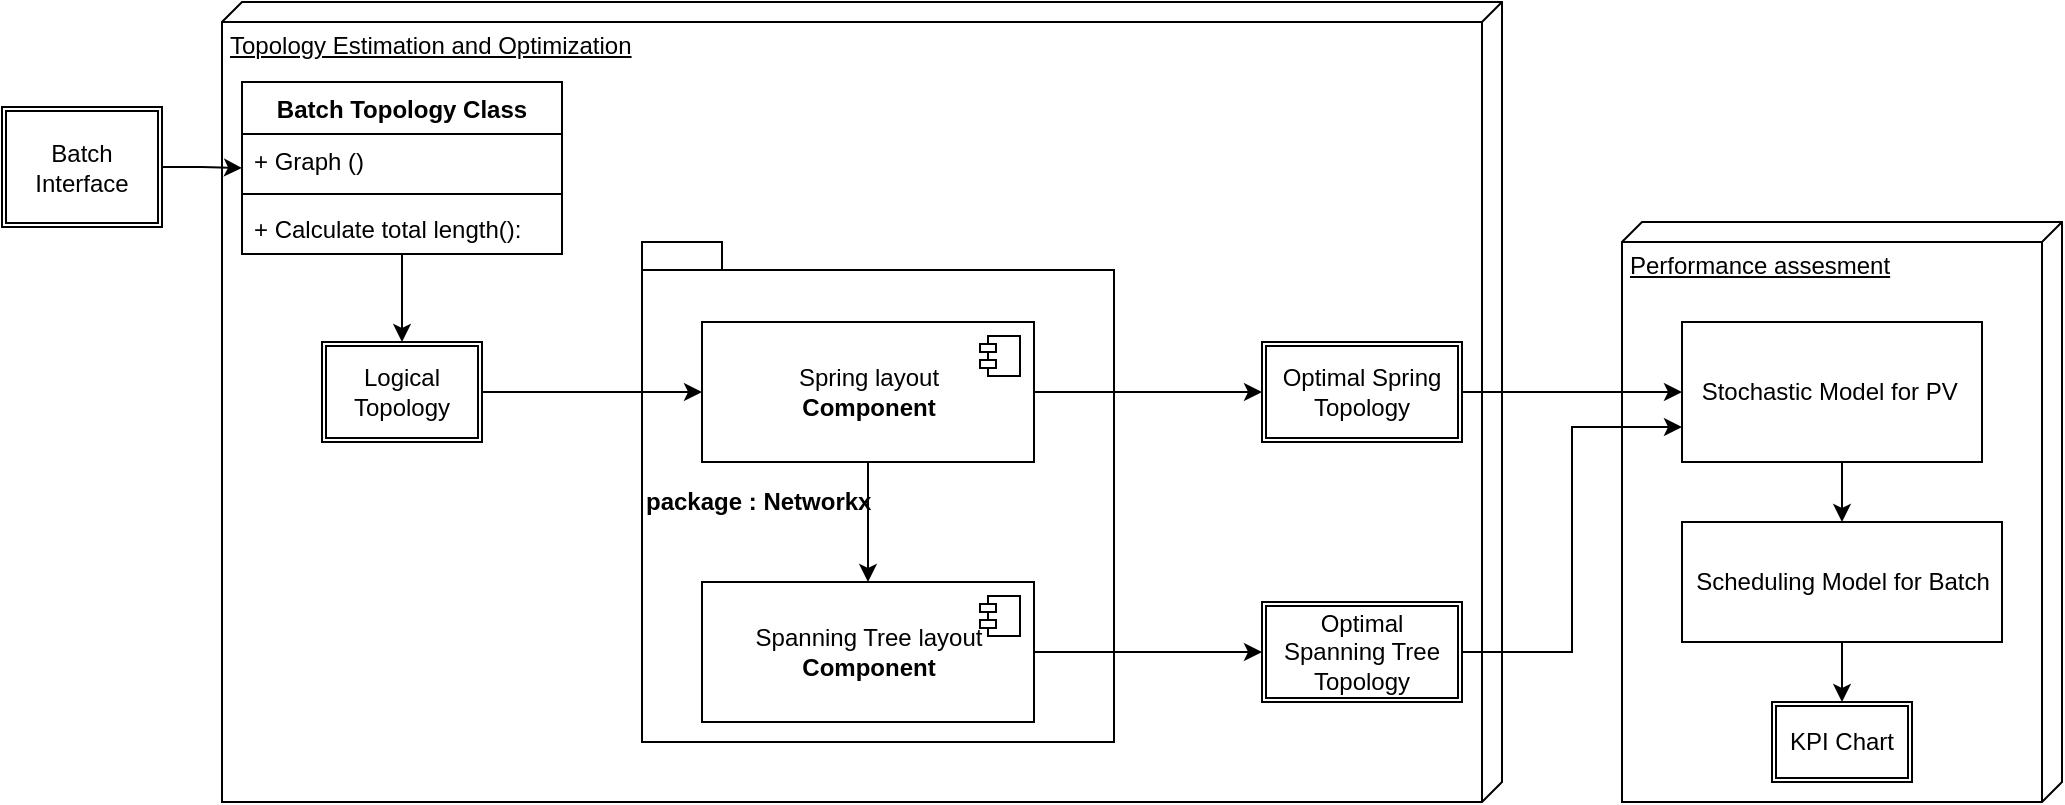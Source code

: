 <mxfile version="17.4.6" type="github">
  <diagram id="C5RBs43oDa-KdzZeNtuy" name="Page-1">
    <mxGraphModel dx="1486" dy="873" grid="1" gridSize="10" guides="1" tooltips="1" connect="1" arrows="1" fold="1" page="1" pageScale="1" pageWidth="827" pageHeight="1169" math="0" shadow="0">
      <root>
        <mxCell id="WIyWlLk6GJQsqaUBKTNV-0" />
        <mxCell id="WIyWlLk6GJQsqaUBKTNV-1" parent="WIyWlLk6GJQsqaUBKTNV-0" />
        <mxCell id="580THTsSkql1xGWtSYTH-1" value="Topology Estimation and Optimization" style="verticalAlign=top;align=left;spacingTop=8;spacingLeft=2;spacingRight=12;shape=cube;size=10;direction=south;fontStyle=4;html=1;" vertex="1" parent="WIyWlLk6GJQsqaUBKTNV-1">
          <mxGeometry x="220" y="390" width="640" height="400" as="geometry" />
        </mxCell>
        <mxCell id="580THTsSkql1xGWtSYTH-361" style="edgeStyle=orthogonalEdgeStyle;rounded=0;orthogonalLoop=1;jettySize=auto;html=1;exitX=1;exitY=0.5;exitDx=0;exitDy=0;entryX=0;entryY=0.5;entryDx=0;entryDy=0;" edge="1" parent="WIyWlLk6GJQsqaUBKTNV-1" source="580THTsSkql1xGWtSYTH-6" target="580THTsSkql1xGWtSYTH-356">
          <mxGeometry relative="1" as="geometry" />
        </mxCell>
        <mxCell id="580THTsSkql1xGWtSYTH-6" value="Batch Interface" style="shape=ext;double=1;rounded=0;whiteSpace=wrap;html=1;" vertex="1" parent="WIyWlLk6GJQsqaUBKTNV-1">
          <mxGeometry x="110" y="442.5" width="80" height="60" as="geometry" />
        </mxCell>
        <mxCell id="580THTsSkql1xGWtSYTH-7" value="Logical Topology" style="shape=ext;double=1;rounded=0;whiteSpace=wrap;html=1;" vertex="1" parent="WIyWlLk6GJQsqaUBKTNV-1">
          <mxGeometry x="270" y="560" width="80" height="50" as="geometry" />
        </mxCell>
        <mxCell id="580THTsSkql1xGWtSYTH-8" style="edgeStyle=orthogonalEdgeStyle;rounded=0;orthogonalLoop=1;jettySize=auto;html=1;exitX=0.5;exitY=1;exitDx=0;exitDy=0;" edge="1" parent="WIyWlLk6GJQsqaUBKTNV-1" source="580THTsSkql1xGWtSYTH-6" target="580THTsSkql1xGWtSYTH-6">
          <mxGeometry relative="1" as="geometry" />
        </mxCell>
        <mxCell id="580THTsSkql1xGWtSYTH-0" value="&lt;span&gt;package : Networkx&lt;/span&gt;" style="shape=folder;fontStyle=1;spacingTop=10;tabWidth=40;tabHeight=14;tabPosition=left;html=1;align=left;" vertex="1" parent="WIyWlLk6GJQsqaUBKTNV-1">
          <mxGeometry x="430" y="510" width="236" height="250" as="geometry" />
        </mxCell>
        <mxCell id="580THTsSkql1xGWtSYTH-9" style="edgeStyle=orthogonalEdgeStyle;rounded=0;orthogonalLoop=1;jettySize=auto;html=1;exitX=0.5;exitY=1;exitDx=0;exitDy=0;" edge="1" parent="WIyWlLk6GJQsqaUBKTNV-1" source="580THTsSkql1xGWtSYTH-7" target="580THTsSkql1xGWtSYTH-7">
          <mxGeometry relative="1" as="geometry" />
        </mxCell>
        <mxCell id="580THTsSkql1xGWtSYTH-372" style="edgeStyle=orthogonalEdgeStyle;rounded=0;orthogonalLoop=1;jettySize=auto;html=1;entryX=0;entryY=0.5;entryDx=0;entryDy=0;" edge="1" parent="WIyWlLk6GJQsqaUBKTNV-1" source="580THTsSkql1xGWtSYTH-4" target="580THTsSkql1xGWtSYTH-371">
          <mxGeometry relative="1" as="geometry" />
        </mxCell>
        <mxCell id="580THTsSkql1xGWtSYTH-4" value="Spanning Tree layout&lt;br&gt;&lt;b&gt;Component&lt;/b&gt;" style="html=1;dropTarget=0;" vertex="1" parent="WIyWlLk6GJQsqaUBKTNV-1">
          <mxGeometry x="460" y="680" width="166" height="70" as="geometry" />
        </mxCell>
        <mxCell id="580THTsSkql1xGWtSYTH-5" value="" style="shape=module;jettyWidth=8;jettyHeight=4;" vertex="1" parent="580THTsSkql1xGWtSYTH-4">
          <mxGeometry x="1" width="20" height="20" relative="1" as="geometry">
            <mxPoint x="-27" y="7" as="offset" />
          </mxGeometry>
        </mxCell>
        <mxCell id="580THTsSkql1xGWtSYTH-16" style="edgeStyle=orthogonalEdgeStyle;rounded=0;orthogonalLoop=1;jettySize=auto;html=1;exitX=0.5;exitY=1;exitDx=0;exitDy=0;entryX=0.5;entryY=0;entryDx=0;entryDy=0;" edge="1" parent="WIyWlLk6GJQsqaUBKTNV-1" source="580THTsSkql1xGWtSYTH-2" target="580THTsSkql1xGWtSYTH-4">
          <mxGeometry relative="1" as="geometry" />
        </mxCell>
        <mxCell id="580THTsSkql1xGWtSYTH-370" style="edgeStyle=orthogonalEdgeStyle;rounded=0;orthogonalLoop=1;jettySize=auto;html=1;exitX=1;exitY=0.5;exitDx=0;exitDy=0;entryX=0;entryY=0.5;entryDx=0;entryDy=0;" edge="1" parent="WIyWlLk6GJQsqaUBKTNV-1" source="580THTsSkql1xGWtSYTH-2" target="580THTsSkql1xGWtSYTH-369">
          <mxGeometry relative="1" as="geometry" />
        </mxCell>
        <mxCell id="580THTsSkql1xGWtSYTH-374" style="edgeStyle=orthogonalEdgeStyle;rounded=0;orthogonalLoop=1;jettySize=auto;html=1;" edge="1" parent="WIyWlLk6GJQsqaUBKTNV-1" source="580THTsSkql1xGWtSYTH-7" target="580THTsSkql1xGWtSYTH-2">
          <mxGeometry relative="1" as="geometry" />
        </mxCell>
        <mxCell id="580THTsSkql1xGWtSYTH-2" value="Spring layout&lt;br&gt;&lt;b&gt;Component&lt;/b&gt;" style="html=1;dropTarget=0;" vertex="1" parent="WIyWlLk6GJQsqaUBKTNV-1">
          <mxGeometry x="460" y="550" width="166" height="70" as="geometry" />
        </mxCell>
        <mxCell id="580THTsSkql1xGWtSYTH-3" value="" style="shape=module;jettyWidth=8;jettyHeight=4;" vertex="1" parent="580THTsSkql1xGWtSYTH-2">
          <mxGeometry x="1" width="20" height="20" relative="1" as="geometry">
            <mxPoint x="-27" y="7" as="offset" />
          </mxGeometry>
        </mxCell>
        <mxCell id="580THTsSkql1xGWtSYTH-365" style="edgeStyle=orthogonalEdgeStyle;rounded=0;orthogonalLoop=1;jettySize=auto;html=1;" edge="1" parent="WIyWlLk6GJQsqaUBKTNV-1" source="580THTsSkql1xGWtSYTH-356" target="580THTsSkql1xGWtSYTH-7">
          <mxGeometry relative="1" as="geometry" />
        </mxCell>
        <mxCell id="580THTsSkql1xGWtSYTH-356" value="Batch Topology Class" style="swimlane;fontStyle=1;align=center;verticalAlign=top;childLayout=stackLayout;horizontal=1;startSize=26;horizontalStack=0;resizeParent=1;resizeParentMax=0;resizeLast=0;collapsible=1;marginBottom=0;" vertex="1" parent="WIyWlLk6GJQsqaUBKTNV-1">
          <mxGeometry x="230" y="430" width="160" height="86" as="geometry" />
        </mxCell>
        <mxCell id="580THTsSkql1xGWtSYTH-357" value="+ Graph ()" style="text;strokeColor=none;fillColor=none;align=left;verticalAlign=top;spacingLeft=4;spacingRight=4;overflow=hidden;rotatable=0;points=[[0,0.5],[1,0.5]];portConstraint=eastwest;" vertex="1" parent="580THTsSkql1xGWtSYTH-356">
          <mxGeometry y="26" width="160" height="26" as="geometry" />
        </mxCell>
        <mxCell id="580THTsSkql1xGWtSYTH-358" value="" style="line;strokeWidth=1;fillColor=none;align=left;verticalAlign=middle;spacingTop=-1;spacingLeft=3;spacingRight=3;rotatable=0;labelPosition=right;points=[];portConstraint=eastwest;" vertex="1" parent="580THTsSkql1xGWtSYTH-356">
          <mxGeometry y="52" width="160" height="8" as="geometry" />
        </mxCell>
        <mxCell id="580THTsSkql1xGWtSYTH-359" value="+ Calculate total length():" style="text;strokeColor=none;fillColor=none;align=left;verticalAlign=top;spacingLeft=4;spacingRight=4;overflow=hidden;rotatable=0;points=[[0,0.5],[1,0.5]];portConstraint=eastwest;" vertex="1" parent="580THTsSkql1xGWtSYTH-356">
          <mxGeometry y="60" width="160" height="26" as="geometry" />
        </mxCell>
        <mxCell id="580THTsSkql1xGWtSYTH-369" value="Optimal Spring Topology" style="shape=ext;double=1;rounded=0;whiteSpace=wrap;html=1;" vertex="1" parent="WIyWlLk6GJQsqaUBKTNV-1">
          <mxGeometry x="740" y="560" width="100" height="50" as="geometry" />
        </mxCell>
        <mxCell id="580THTsSkql1xGWtSYTH-371" value="Optimal Spanning Tree Topology" style="shape=ext;double=1;rounded=0;whiteSpace=wrap;html=1;" vertex="1" parent="WIyWlLk6GJQsqaUBKTNV-1">
          <mxGeometry x="740" y="690" width="100" height="50" as="geometry" />
        </mxCell>
        <mxCell id="580THTsSkql1xGWtSYTH-380" value="Performance assesment" style="verticalAlign=top;align=left;spacingTop=8;spacingLeft=2;spacingRight=12;shape=cube;size=10;direction=south;fontStyle=4;html=1;" vertex="1" parent="WIyWlLk6GJQsqaUBKTNV-1">
          <mxGeometry x="920" y="500" width="220" height="290" as="geometry" />
        </mxCell>
        <mxCell id="580THTsSkql1xGWtSYTH-384" style="edgeStyle=orthogonalEdgeStyle;rounded=0;orthogonalLoop=1;jettySize=auto;html=1;exitX=1;exitY=0.5;exitDx=0;exitDy=0;" edge="1" parent="WIyWlLk6GJQsqaUBKTNV-1" source="580THTsSkql1xGWtSYTH-369" target="580THTsSkql1xGWtSYTH-381">
          <mxGeometry relative="1" as="geometry">
            <mxPoint x="910" y="580" as="sourcePoint" />
          </mxGeometry>
        </mxCell>
        <mxCell id="580THTsSkql1xGWtSYTH-385" style="edgeStyle=orthogonalEdgeStyle;rounded=0;orthogonalLoop=1;jettySize=auto;html=1;exitX=1;exitY=0.5;exitDx=0;exitDy=0;entryX=0;entryY=0.75;entryDx=0;entryDy=0;" edge="1" parent="WIyWlLk6GJQsqaUBKTNV-1" source="580THTsSkql1xGWtSYTH-371" target="580THTsSkql1xGWtSYTH-381">
          <mxGeometry relative="1" as="geometry" />
        </mxCell>
        <mxCell id="580THTsSkql1xGWtSYTH-387" style="edgeStyle=orthogonalEdgeStyle;rounded=0;orthogonalLoop=1;jettySize=auto;html=1;exitX=0.5;exitY=1;exitDx=0;exitDy=0;entryX=0.5;entryY=0;entryDx=0;entryDy=0;" edge="1" parent="WIyWlLk6GJQsqaUBKTNV-1" source="580THTsSkql1xGWtSYTH-381" target="580THTsSkql1xGWtSYTH-382">
          <mxGeometry relative="1" as="geometry" />
        </mxCell>
        <mxCell id="580THTsSkql1xGWtSYTH-381" value="Stochastic Model for PV&amp;nbsp;" style="html=1;" vertex="1" parent="WIyWlLk6GJQsqaUBKTNV-1">
          <mxGeometry x="950" y="550" width="150" height="70" as="geometry" />
        </mxCell>
        <mxCell id="580THTsSkql1xGWtSYTH-394" style="edgeStyle=orthogonalEdgeStyle;rounded=0;orthogonalLoop=1;jettySize=auto;html=1;exitX=0.5;exitY=1;exitDx=0;exitDy=0;entryX=0.5;entryY=0;entryDx=0;entryDy=0;" edge="1" parent="WIyWlLk6GJQsqaUBKTNV-1" source="580THTsSkql1xGWtSYTH-382" target="580THTsSkql1xGWtSYTH-388">
          <mxGeometry relative="1" as="geometry" />
        </mxCell>
        <mxCell id="580THTsSkql1xGWtSYTH-382" value="Scheduling Model for Batch" style="html=1;" vertex="1" parent="WIyWlLk6GJQsqaUBKTNV-1">
          <mxGeometry x="950" y="650" width="160" height="60" as="geometry" />
        </mxCell>
        <mxCell id="580THTsSkql1xGWtSYTH-388" value="KPI Chart" style="shape=ext;double=1;rounded=0;whiteSpace=wrap;html=1;" vertex="1" parent="WIyWlLk6GJQsqaUBKTNV-1">
          <mxGeometry x="995" y="740" width="70" height="40" as="geometry" />
        </mxCell>
      </root>
    </mxGraphModel>
  </diagram>
</mxfile>
